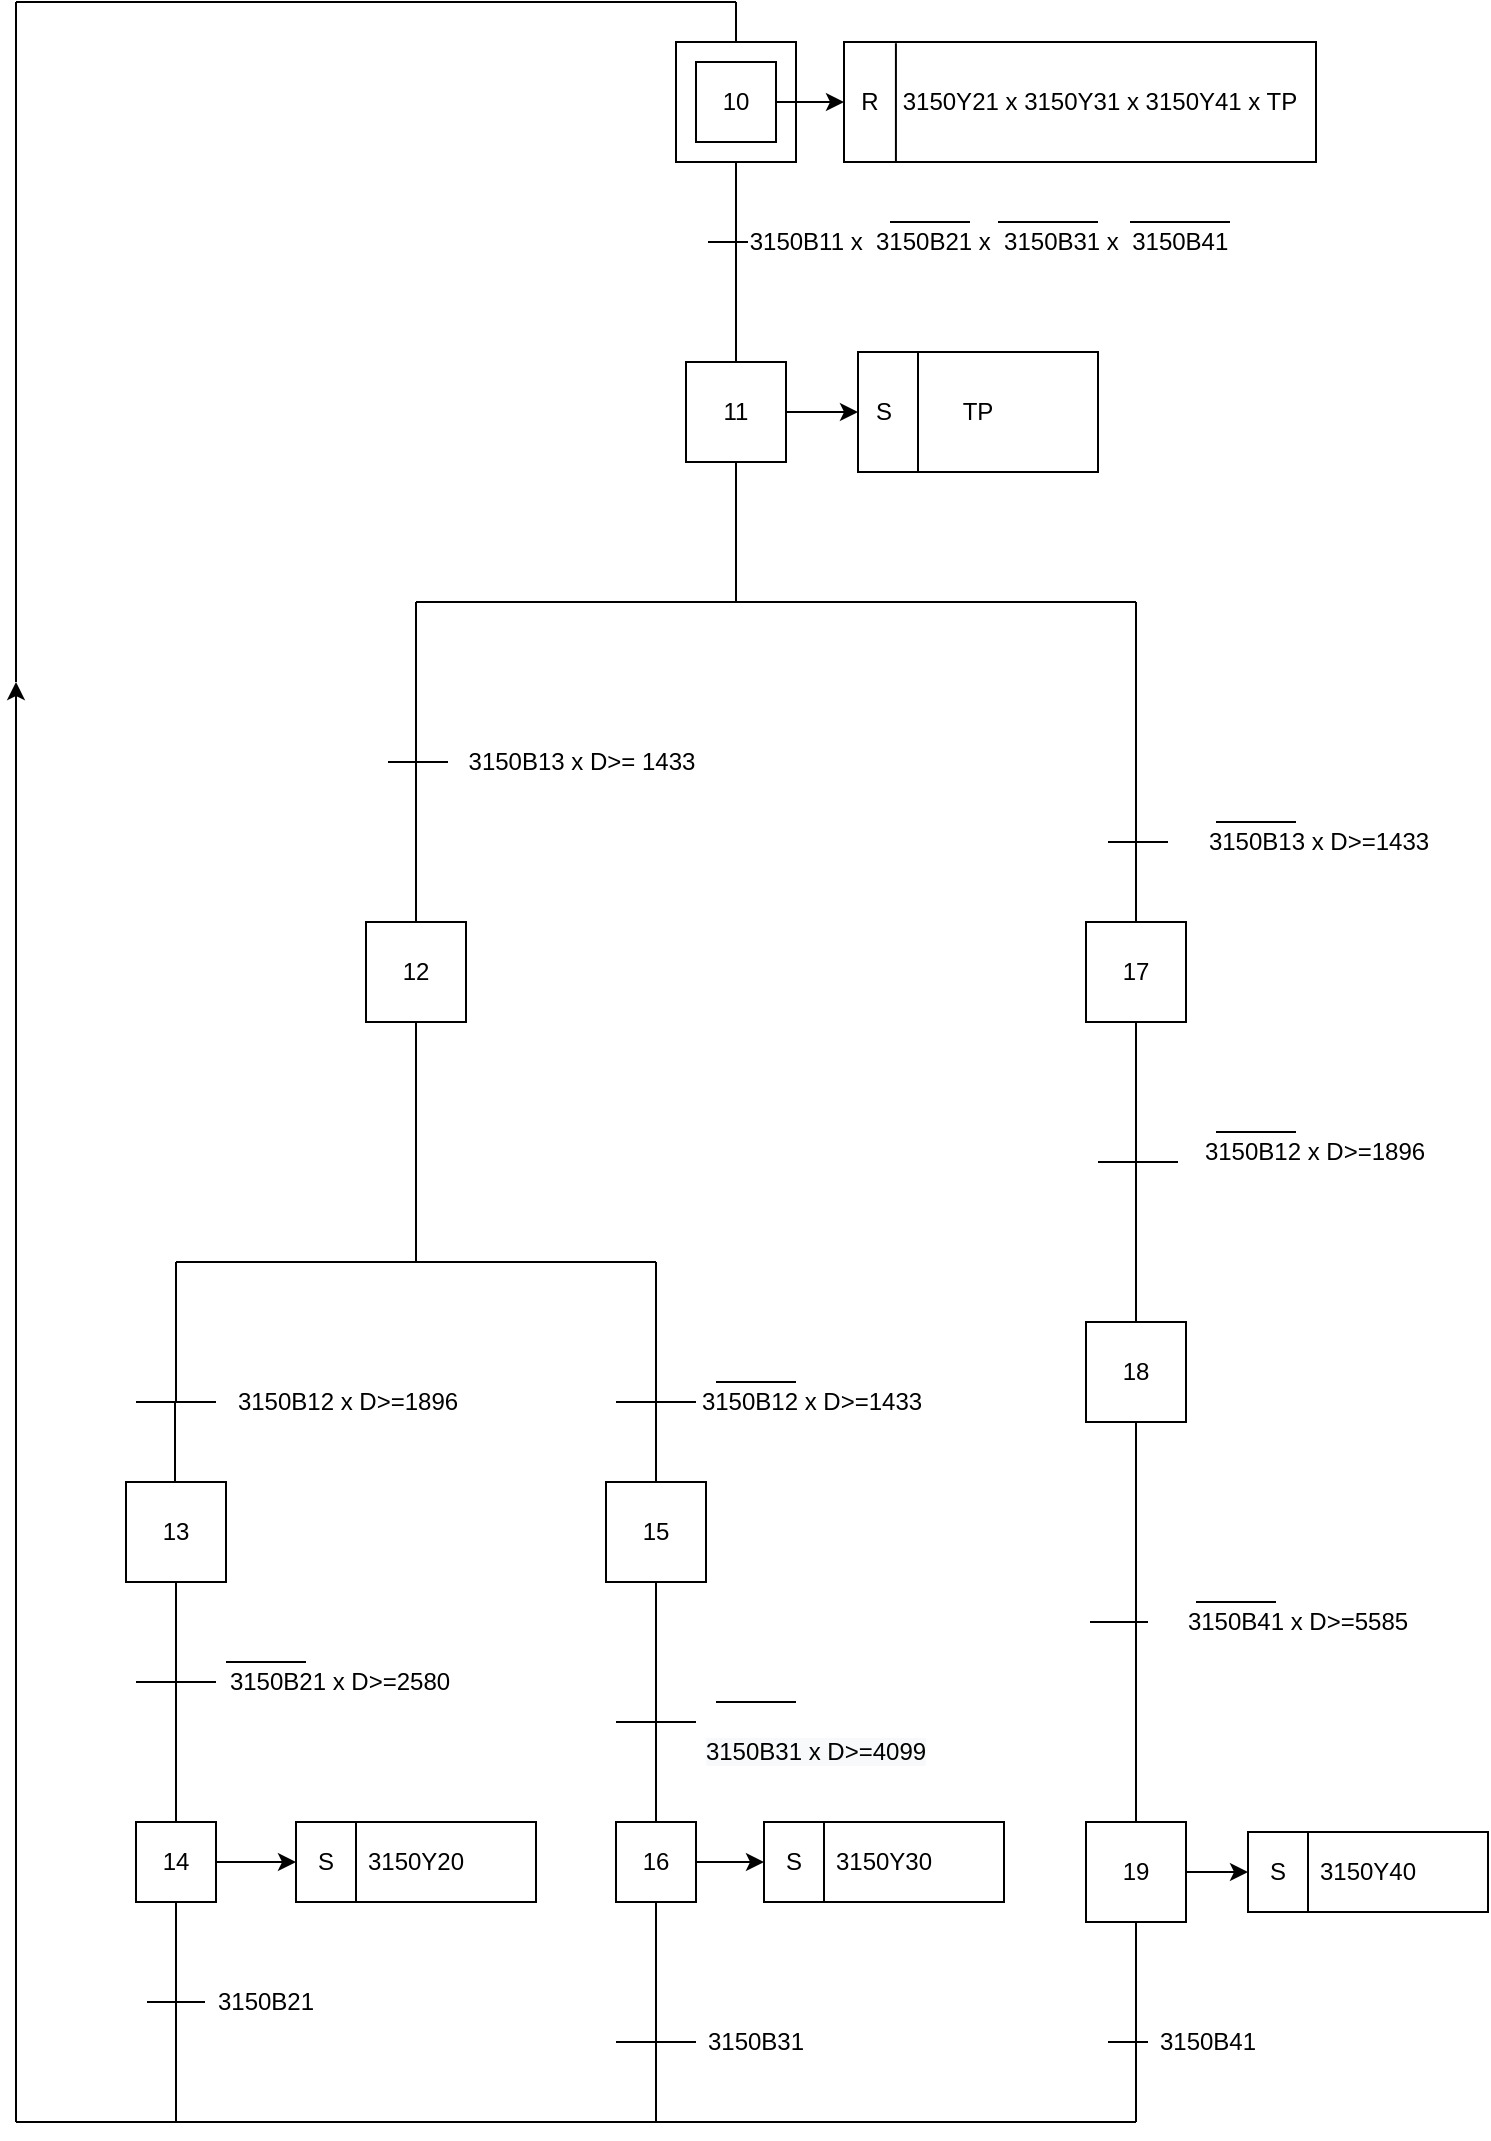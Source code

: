 <mxfile version="14.6.12" type="device"><diagram id="hi1rphZdP7wdOHU4Y8TD" name="Page-1"><mxGraphModel dx="1012" dy="625" grid="1" gridSize="10" guides="1" tooltips="1" connect="1" arrows="1" fold="1" page="1" pageScale="1" pageWidth="827" pageHeight="1169" math="0" shadow="0"><root><mxCell id="0"/><mxCell id="1" parent="0"/><mxCell id="MT0aD-FgPhR3nH1H7cu5-1" value="" style="whiteSpace=wrap;html=1;aspect=fixed;" parent="1" vertex="1"><mxGeometry x="374" y="40" width="60" height="60" as="geometry"/></mxCell><mxCell id="MT0aD-FgPhR3nH1H7cu5-64" value="" style="edgeStyle=orthogonalEdgeStyle;rounded=0;orthogonalLoop=1;jettySize=auto;html=1;" parent="1" source="MT0aD-FgPhR3nH1H7cu5-2" target="MT0aD-FgPhR3nH1H7cu5-63" edge="1"><mxGeometry relative="1" as="geometry"/></mxCell><mxCell id="MT0aD-FgPhR3nH1H7cu5-2" value="10" style="whiteSpace=wrap;html=1;aspect=fixed;" parent="1" vertex="1"><mxGeometry x="384" y="50" width="40" height="40" as="geometry"/></mxCell><mxCell id="MT0aD-FgPhR3nH1H7cu5-3" value="" style="endArrow=none;html=1;exitX=0.5;exitY=0;exitDx=0;exitDy=0;entryX=0.5;entryY=1;entryDx=0;entryDy=0;" parent="1" source="MT0aD-FgPhR3nH1H7cu5-9" edge="1" target="MT0aD-FgPhR3nH1H7cu5-1"><mxGeometry width="50" height="50" relative="1" as="geometry"><mxPoint x="324" y="200" as="sourcePoint"/><mxPoint x="404" y="120" as="targetPoint"/><Array as="points"><mxPoint x="404" y="160"/></Array></mxGeometry></mxCell><mxCell id="MT0aD-FgPhR3nH1H7cu5-4" value="" style="endArrow=none;html=1;" parent="1" edge="1"><mxGeometry width="50" height="50" relative="1" as="geometry"><mxPoint x="390" y="140" as="sourcePoint"/><mxPoint x="410" y="140" as="targetPoint"/><Array as="points"><mxPoint x="399" y="140"/></Array></mxGeometry></mxCell><mxCell id="MT0aD-FgPhR3nH1H7cu5-6" value="" style="endArrow=none;html=1;" parent="1" edge="1"><mxGeometry width="50" height="50" relative="1" as="geometry"><mxPoint x="585" y="130" as="sourcePoint"/><mxPoint x="535" y="130" as="targetPoint"/><Array as="points"><mxPoint x="555" y="130"/></Array></mxGeometry></mxCell><mxCell id="MT0aD-FgPhR3nH1H7cu5-7" value="" style="endArrow=none;html=1;" parent="1" edge="1"><mxGeometry width="50" height="50" relative="1" as="geometry"><mxPoint x="521" y="130" as="sourcePoint"/><mxPoint x="481" y="130" as="targetPoint"/></mxGeometry></mxCell><mxCell id="MT0aD-FgPhR3nH1H7cu5-68" style="edgeStyle=orthogonalEdgeStyle;rounded=0;orthogonalLoop=1;jettySize=auto;html=1;exitX=1;exitY=0.5;exitDx=0;exitDy=0;entryX=0;entryY=0.5;entryDx=0;entryDy=0;" parent="1" source="MT0aD-FgPhR3nH1H7cu5-9" target="MT0aD-FgPhR3nH1H7cu5-67" edge="1"><mxGeometry relative="1" as="geometry"/></mxCell><mxCell id="MT0aD-FgPhR3nH1H7cu5-9" value="11&lt;br&gt;" style="whiteSpace=wrap;html=1;aspect=fixed;" parent="1" vertex="1"><mxGeometry x="379" y="200" width="50" height="50" as="geometry"/></mxCell><mxCell id="MT0aD-FgPhR3nH1H7cu5-10" value="" style="endArrow=none;html=1;entryX=0.5;entryY=1;entryDx=0;entryDy=0;" parent="1" edge="1" target="MT0aD-FgPhR3nH1H7cu5-9"><mxGeometry width="50" height="50" relative="1" as="geometry"><mxPoint x="404" y="320" as="sourcePoint"/><mxPoint x="404" y="280" as="targetPoint"/></mxGeometry></mxCell><mxCell id="MT0aD-FgPhR3nH1H7cu5-13" value="" style="endArrow=none;html=1;" parent="1" edge="1"><mxGeometry width="50" height="50" relative="1" as="geometry"><mxPoint x="244" y="320" as="sourcePoint"/><mxPoint x="484" y="320" as="targetPoint"/></mxGeometry></mxCell><mxCell id="MT0aD-FgPhR3nH1H7cu5-14" value="" style="endArrow=none;html=1;" parent="1" edge="1"><mxGeometry width="50" height="50" relative="1" as="geometry"><mxPoint x="604" y="320" as="sourcePoint"/><mxPoint x="484" y="320" as="targetPoint"/></mxGeometry></mxCell><mxCell id="MT0aD-FgPhR3nH1H7cu5-16" value="" style="endArrow=none;html=1;" parent="1" edge="1"><mxGeometry width="50" height="50" relative="1" as="geometry"><mxPoint x="244" y="440" as="sourcePoint"/><mxPoint x="244" y="320" as="targetPoint"/></mxGeometry></mxCell><mxCell id="MT0aD-FgPhR3nH1H7cu5-17" value="" style="endArrow=none;html=1;" parent="1" edge="1"><mxGeometry width="50" height="50" relative="1" as="geometry"><mxPoint x="230" y="400" as="sourcePoint"/><mxPoint x="260" y="400" as="targetPoint"/><Array as="points"><mxPoint x="244" y="400"/></Array></mxGeometry></mxCell><mxCell id="MT0aD-FgPhR3nH1H7cu5-18" value="12" style="whiteSpace=wrap;html=1;aspect=fixed;" parent="1" vertex="1"><mxGeometry x="219" y="480" width="50" height="50" as="geometry"/></mxCell><mxCell id="MT0aD-FgPhR3nH1H7cu5-19" value="" style="endArrow=none;html=1;" parent="1" edge="1"><mxGeometry width="50" height="50" relative="1" as="geometry"><mxPoint x="244" y="480" as="sourcePoint"/><mxPoint x="244" y="440" as="targetPoint"/></mxGeometry></mxCell><mxCell id="MT0aD-FgPhR3nH1H7cu5-20" value="" style="endArrow=none;html=1;" parent="1" edge="1"><mxGeometry width="50" height="50" relative="1" as="geometry"><mxPoint x="604" y="440" as="sourcePoint"/><mxPoint x="604" y="320" as="targetPoint"/></mxGeometry></mxCell><mxCell id="MT0aD-FgPhR3nH1H7cu5-21" value="" style="endArrow=none;html=1;" parent="1" edge="1"><mxGeometry width="50" height="50" relative="1" as="geometry"><mxPoint x="590" y="440" as="sourcePoint"/><mxPoint x="620" y="440" as="targetPoint"/></mxGeometry></mxCell><mxCell id="MT0aD-FgPhR3nH1H7cu5-24" value="" style="endArrow=none;html=1;" parent="1" edge="1"><mxGeometry width="50" height="50" relative="1" as="geometry"><mxPoint x="604" y="480" as="sourcePoint"/><mxPoint x="604" y="410" as="targetPoint"/></mxGeometry></mxCell><mxCell id="MT0aD-FgPhR3nH1H7cu5-26" value="" style="endArrow=none;html=1;" parent="1" edge="1"><mxGeometry width="50" height="50" relative="1" as="geometry"><mxPoint x="651" y="130" as="sourcePoint"/><mxPoint x="601" y="130" as="targetPoint"/><Array as="points"><mxPoint x="621" y="130"/></Array></mxGeometry></mxCell><mxCell id="MT0aD-FgPhR3nH1H7cu5-27" value="" style="endArrow=none;html=1;entryX=0.5;entryY=1;entryDx=0;entryDy=0;" parent="1" target="MT0aD-FgPhR3nH1H7cu5-18" edge="1"><mxGeometry width="50" height="50" relative="1" as="geometry"><mxPoint x="244" y="650" as="sourcePoint"/><mxPoint x="574" y="740" as="targetPoint"/></mxGeometry></mxCell><mxCell id="MT0aD-FgPhR3nH1H7cu5-29" value="" style="endArrow=none;html=1;" parent="1" edge="1"><mxGeometry width="50" height="50" relative="1" as="geometry"><mxPoint x="124" y="650" as="sourcePoint"/><mxPoint x="364" y="650" as="targetPoint"/></mxGeometry></mxCell><mxCell id="MT0aD-FgPhR3nH1H7cu5-30" value="" style="endArrow=none;html=1;" parent="1" edge="1"><mxGeometry width="50" height="50" relative="1" as="geometry"><mxPoint x="124" y="720" as="sourcePoint"/><mxPoint x="124" y="650" as="targetPoint"/></mxGeometry></mxCell><mxCell id="MT0aD-FgPhR3nH1H7cu5-31" value="" style="endArrow=none;html=1;" parent="1" edge="1"><mxGeometry width="50" height="50" relative="1" as="geometry"><mxPoint x="104" y="720" as="sourcePoint"/><mxPoint x="144" y="720" as="targetPoint"/></mxGeometry></mxCell><mxCell id="MT0aD-FgPhR3nH1H7cu5-32" value="" style="endArrow=none;html=1;" parent="1" edge="1"><mxGeometry width="50" height="50" relative="1" as="geometry"><mxPoint x="123.5" y="760" as="sourcePoint"/><mxPoint x="123.5" y="720" as="targetPoint"/></mxGeometry></mxCell><mxCell id="MT0aD-FgPhR3nH1H7cu5-33" value="13" style="whiteSpace=wrap;html=1;aspect=fixed;" parent="1" vertex="1"><mxGeometry x="99" y="760" width="50" height="50" as="geometry"/></mxCell><mxCell id="MT0aD-FgPhR3nH1H7cu5-34" value="" style="endArrow=none;html=1;" parent="1" edge="1"><mxGeometry width="50" height="50" relative="1" as="geometry"><mxPoint x="364" y="760" as="sourcePoint"/><mxPoint x="364" y="650" as="targetPoint"/></mxGeometry></mxCell><mxCell id="MT0aD-FgPhR3nH1H7cu5-35" value="" style="endArrow=none;html=1;" parent="1" edge="1"><mxGeometry width="50" height="50" relative="1" as="geometry"><mxPoint x="344" y="720" as="sourcePoint"/><mxPoint x="384" y="720" as="targetPoint"/></mxGeometry></mxCell><mxCell id="MT0aD-FgPhR3nH1H7cu5-36" value="15" style="whiteSpace=wrap;html=1;aspect=fixed;" parent="1" vertex="1"><mxGeometry x="339" y="760" width="50" height="50" as="geometry"/></mxCell><mxCell id="MT0aD-FgPhR3nH1H7cu5-37" value="" style="endArrow=none;html=1;entryX=0.5;entryY=1;entryDx=0;entryDy=0;" parent="1" target="MT0aD-FgPhR3nH1H7cu5-33" edge="1"><mxGeometry width="50" height="50" relative="1" as="geometry"><mxPoint x="124" y="930" as="sourcePoint"/><mxPoint x="574" y="980" as="targetPoint"/></mxGeometry></mxCell><mxCell id="MT0aD-FgPhR3nH1H7cu5-38" value="" style="endArrow=none;html=1;" parent="1" edge="1"><mxGeometry width="50" height="50" relative="1" as="geometry"><mxPoint x="104" y="860" as="sourcePoint"/><mxPoint x="144" y="860" as="targetPoint"/></mxGeometry></mxCell><mxCell id="MT0aD-FgPhR3nH1H7cu5-39" value="" style="endArrow=none;html=1;entryX=0.5;entryY=1;entryDx=0;entryDy=0;" parent="1" target="MT0aD-FgPhR3nH1H7cu5-36" edge="1"><mxGeometry width="50" height="50" relative="1" as="geometry"><mxPoint x="364" y="930" as="sourcePoint"/><mxPoint x="574" y="940" as="targetPoint"/></mxGeometry></mxCell><mxCell id="MT0aD-FgPhR3nH1H7cu5-40" value="" style="endArrow=none;html=1;" parent="1" edge="1"><mxGeometry width="50" height="50" relative="1" as="geometry"><mxPoint x="344" y="880" as="sourcePoint"/><mxPoint x="384" y="880" as="targetPoint"/></mxGeometry></mxCell><mxCell id="MT0aD-FgPhR3nH1H7cu5-79" style="edgeStyle=orthogonalEdgeStyle;rounded=0;orthogonalLoop=1;jettySize=auto;html=1;exitX=1;exitY=0.5;exitDx=0;exitDy=0;entryX=0;entryY=0.5;entryDx=0;entryDy=0;" parent="1" source="MT0aD-FgPhR3nH1H7cu5-41" target="MT0aD-FgPhR3nH1H7cu5-78" edge="1"><mxGeometry relative="1" as="geometry"/></mxCell><mxCell id="MT0aD-FgPhR3nH1H7cu5-41" value="14" style="whiteSpace=wrap;html=1;aspect=fixed;" parent="1" vertex="1"><mxGeometry x="104" y="930" width="40" height="40" as="geometry"/></mxCell><mxCell id="MT0aD-FgPhR3nH1H7cu5-84" style="edgeStyle=orthogonalEdgeStyle;rounded=0;orthogonalLoop=1;jettySize=auto;html=1;exitX=1;exitY=0.5;exitDx=0;exitDy=0;entryX=0;entryY=0.5;entryDx=0;entryDy=0;" parent="1" source="MT0aD-FgPhR3nH1H7cu5-42" target="MT0aD-FgPhR3nH1H7cu5-83" edge="1"><mxGeometry relative="1" as="geometry"/></mxCell><mxCell id="MT0aD-FgPhR3nH1H7cu5-42" value="16" style="whiteSpace=wrap;html=1;aspect=fixed;" parent="1" vertex="1"><mxGeometry x="344" y="930" width="40" height="40" as="geometry"/></mxCell><mxCell id="MT0aD-FgPhR3nH1H7cu5-43" value="" style="endArrow=none;html=1;entryX=0.5;entryY=1;entryDx=0;entryDy=0;" parent="1" target="MT0aD-FgPhR3nH1H7cu5-41" edge="1"><mxGeometry width="50" height="50" relative="1" as="geometry"><mxPoint x="124" y="1080" as="sourcePoint"/><mxPoint x="144" y="1060" as="targetPoint"/></mxGeometry></mxCell><mxCell id="MT0aD-FgPhR3nH1H7cu5-44" value="" style="endArrow=none;html=1;entryX=0.5;entryY=1;entryDx=0;entryDy=0;" parent="1" target="MT0aD-FgPhR3nH1H7cu5-42" edge="1"><mxGeometry width="50" height="50" relative="1" as="geometry"><mxPoint x="364" y="1080" as="sourcePoint"/><mxPoint x="389" y="1030" as="targetPoint"/></mxGeometry></mxCell><mxCell id="MT0aD-FgPhR3nH1H7cu5-45" value="" style="endArrow=none;html=1;" parent="1" edge="1"><mxGeometry width="50" height="50" relative="1" as="geometry"><mxPoint x="109.5" y="1020" as="sourcePoint"/><mxPoint x="138.5" y="1020" as="targetPoint"/></mxGeometry></mxCell><mxCell id="MT0aD-FgPhR3nH1H7cu5-46" value="17" style="whiteSpace=wrap;html=1;aspect=fixed;" parent="1" vertex="1"><mxGeometry x="579" y="480" width="50" height="50" as="geometry"/></mxCell><mxCell id="MT0aD-FgPhR3nH1H7cu5-47" value="" style="endArrow=none;html=1;entryX=0.5;entryY=1;entryDx=0;entryDy=0;exitX=0.5;exitY=0;exitDx=0;exitDy=0;" parent="1" source="MT0aD-FgPhR3nH1H7cu5-49" target="MT0aD-FgPhR3nH1H7cu5-46" edge="1"><mxGeometry width="50" height="50" relative="1" as="geometry"><mxPoint x="604" y="680" as="sourcePoint"/><mxPoint x="574" y="620" as="targetPoint"/></mxGeometry></mxCell><mxCell id="MT0aD-FgPhR3nH1H7cu5-48" value="" style="endArrow=none;html=1;" parent="1" edge="1"><mxGeometry width="50" height="50" relative="1" as="geometry"><mxPoint x="585" y="600" as="sourcePoint"/><mxPoint x="625" y="600" as="targetPoint"/></mxGeometry></mxCell><mxCell id="MT0aD-FgPhR3nH1H7cu5-49" value="18" style="whiteSpace=wrap;html=1;aspect=fixed;" parent="1" vertex="1"><mxGeometry x="579" y="680" width="50" height="50" as="geometry"/></mxCell><mxCell id="MT0aD-FgPhR3nH1H7cu5-50" value="" style="endArrow=none;html=1;entryX=0.5;entryY=1;entryDx=0;entryDy=0;" parent="1" target="MT0aD-FgPhR3nH1H7cu5-49" edge="1"><mxGeometry width="50" height="50" relative="1" as="geometry"><mxPoint x="604" y="930" as="sourcePoint"/><mxPoint x="574" y="940" as="targetPoint"/></mxGeometry></mxCell><mxCell id="MT0aD-FgPhR3nH1H7cu5-51" value="" style="endArrow=none;html=1;" parent="1" edge="1"><mxGeometry width="50" height="50" relative="1" as="geometry"><mxPoint x="581" y="830" as="sourcePoint"/><mxPoint x="610" y="830" as="targetPoint"/></mxGeometry></mxCell><mxCell id="MT0aD-FgPhR3nH1H7cu5-93" value="" style="edgeStyle=orthogonalEdgeStyle;rounded=0;orthogonalLoop=1;jettySize=auto;html=1;" parent="1" source="MT0aD-FgPhR3nH1H7cu5-52" target="MT0aD-FgPhR3nH1H7cu5-91" edge="1"><mxGeometry relative="1" as="geometry"/></mxCell><mxCell id="MT0aD-FgPhR3nH1H7cu5-52" value="19" style="whiteSpace=wrap;html=1;aspect=fixed;" parent="1" vertex="1"><mxGeometry x="579" y="930" width="50" height="50" as="geometry"/></mxCell><mxCell id="MT0aD-FgPhR3nH1H7cu5-53" value="" style="endArrow=none;html=1;" parent="1" edge="1"><mxGeometry width="50" height="50" relative="1" as="geometry"><mxPoint x="344" y="1040" as="sourcePoint"/><mxPoint x="384" y="1040" as="targetPoint"/><Array as="points"><mxPoint x="364" y="1040"/></Array></mxGeometry></mxCell><mxCell id="MT0aD-FgPhR3nH1H7cu5-54" value="" style="endArrow=none;html=1;entryX=0.5;entryY=1;entryDx=0;entryDy=0;" parent="1" edge="1" target="MT0aD-FgPhR3nH1H7cu5-52"><mxGeometry width="50" height="50" relative="1" as="geometry"><mxPoint x="604" y="1080" as="sourcePoint"/><mxPoint x="604" y="1010" as="targetPoint"/></mxGeometry></mxCell><mxCell id="MT0aD-FgPhR3nH1H7cu5-55" value="" style="endArrow=none;html=1;" parent="1" edge="1"><mxGeometry width="50" height="50" relative="1" as="geometry"><mxPoint x="590" y="1040" as="sourcePoint"/><mxPoint x="610" y="1040" as="targetPoint"/></mxGeometry></mxCell><mxCell id="MT0aD-FgPhR3nH1H7cu5-57" value="" style="endArrow=none;html=1;" parent="1" edge="1"><mxGeometry width="50" height="50" relative="1" as="geometry"><mxPoint x="44" y="1080" as="sourcePoint"/><mxPoint x="604" y="1080" as="targetPoint"/></mxGeometry></mxCell><mxCell id="MT0aD-FgPhR3nH1H7cu5-58" value="" style="endArrow=classic;html=1;" parent="1" edge="1"><mxGeometry width="50" height="50" relative="1" as="geometry"><mxPoint x="44" y="1080" as="sourcePoint"/><mxPoint x="44" y="360" as="targetPoint"/></mxGeometry></mxCell><mxCell id="MT0aD-FgPhR3nH1H7cu5-59" value="" style="endArrow=none;html=1;" parent="1" edge="1"><mxGeometry width="50" height="50" relative="1" as="geometry"><mxPoint x="44" y="360" as="sourcePoint"/><mxPoint x="44" y="20" as="targetPoint"/></mxGeometry></mxCell><mxCell id="MT0aD-FgPhR3nH1H7cu5-60" value="" style="endArrow=none;html=1;" parent="1" edge="1"><mxGeometry width="50" height="50" relative="1" as="geometry"><mxPoint x="44" y="20" as="sourcePoint"/><mxPoint x="404" y="20" as="targetPoint"/></mxGeometry></mxCell><mxCell id="MT0aD-FgPhR3nH1H7cu5-61" value="" style="endArrow=none;html=1;exitX=0.5;exitY=0;exitDx=0;exitDy=0;" parent="1" source="MT0aD-FgPhR3nH1H7cu5-1" edge="1"><mxGeometry width="50" height="50" relative="1" as="geometry"><mxPoint x="564" y="110" as="sourcePoint"/><mxPoint x="404" y="20" as="targetPoint"/></mxGeometry></mxCell><mxCell id="MT0aD-FgPhR3nH1H7cu5-63" value="&amp;nbsp; &amp;nbsp; &amp;nbsp; 3150Y21 x 3150Y31 x 3150Y41 x TP" style="rounded=0;whiteSpace=wrap;html=1;" parent="1" vertex="1"><mxGeometry x="458" y="40" width="236" height="60" as="geometry"/></mxCell><mxCell id="MT0aD-FgPhR3nH1H7cu5-65" value="" style="endArrow=none;html=1;entryX=0.11;entryY=0.01;entryDx=0;entryDy=0;entryPerimeter=0;exitX=0.11;exitY=1;exitDx=0;exitDy=0;exitPerimeter=0;" parent="1" source="MT0aD-FgPhR3nH1H7cu5-63" target="MT0aD-FgPhR3nH1H7cu5-63" edge="1"><mxGeometry width="50" height="50" relative="1" as="geometry"><mxPoint x="694" y="110" as="sourcePoint"/><mxPoint x="744" y="60" as="targetPoint"/></mxGeometry></mxCell><mxCell id="MT0aD-FgPhR3nH1H7cu5-66" value="R" style="text;html=1;strokeColor=none;fillColor=none;align=center;verticalAlign=middle;whiteSpace=wrap;rounded=0;" parent="1" vertex="1"><mxGeometry x="458" y="40" width="26" height="60" as="geometry"/></mxCell><mxCell id="MT0aD-FgPhR3nH1H7cu5-67" value="TP" style="rounded=0;whiteSpace=wrap;html=1;" parent="1" vertex="1"><mxGeometry x="465" y="195" width="120" height="60" as="geometry"/></mxCell><mxCell id="MT0aD-FgPhR3nH1H7cu5-69" value="" style="endArrow=none;html=1;entryX=0.25;entryY=0;entryDx=0;entryDy=0;exitX=0.25;exitY=1;exitDx=0;exitDy=0;" parent="1" source="MT0aD-FgPhR3nH1H7cu5-67" target="MT0aD-FgPhR3nH1H7cu5-67" edge="1"><mxGeometry width="50" height="50" relative="1" as="geometry"><mxPoint x="611" y="255" as="sourcePoint"/><mxPoint x="661" y="205" as="targetPoint"/></mxGeometry></mxCell><mxCell id="MT0aD-FgPhR3nH1H7cu5-70" value="S" style="text;html=1;strokeColor=none;fillColor=none;align=center;verticalAlign=middle;whiteSpace=wrap;rounded=0;" parent="1" vertex="1"><mxGeometry x="458" y="195" width="40" height="60" as="geometry"/></mxCell><mxCell id="MT0aD-FgPhR3nH1H7cu5-75" value="" style="endArrow=none;html=1;" parent="1" edge="1"><mxGeometry width="50" height="50" relative="1" as="geometry"><mxPoint x="644" y="430" as="sourcePoint"/><mxPoint x="684" y="430" as="targetPoint"/></mxGeometry></mxCell><mxCell id="MT0aD-FgPhR3nH1H7cu5-78" value="3150Y20" style="rounded=0;whiteSpace=wrap;html=1;" parent="1" vertex="1"><mxGeometry x="184" y="930" width="120" height="40" as="geometry"/></mxCell><mxCell id="MT0aD-FgPhR3nH1H7cu5-80" value="" style="endArrow=none;html=1;entryX=0.25;entryY=0;entryDx=0;entryDy=0;" parent="1" target="MT0aD-FgPhR3nH1H7cu5-78" edge="1"><mxGeometry width="50" height="50" relative="1" as="geometry"><mxPoint x="214" y="970" as="sourcePoint"/><mxPoint x="264" y="990" as="targetPoint"/></mxGeometry></mxCell><mxCell id="MT0aD-FgPhR3nH1H7cu5-81" value="S" style="text;html=1;strokeColor=none;fillColor=none;align=center;verticalAlign=middle;whiteSpace=wrap;rounded=0;" parent="1" vertex="1"><mxGeometry x="184" y="930" width="30" height="40" as="geometry"/></mxCell><mxCell id="MT0aD-FgPhR3nH1H7cu5-83" value="3150Y30" style="rounded=0;whiteSpace=wrap;html=1;" parent="1" vertex="1"><mxGeometry x="418" y="930" width="120" height="40" as="geometry"/></mxCell><mxCell id="MT0aD-FgPhR3nH1H7cu5-85" value="" style="endArrow=none;html=1;entryX=0.25;entryY=0;entryDx=0;entryDy=0;exitX=0.25;exitY=1;exitDx=0;exitDy=0;" parent="1" source="MT0aD-FgPhR3nH1H7cu5-83" target="MT0aD-FgPhR3nH1H7cu5-83" edge="1"><mxGeometry width="50" height="50" relative="1" as="geometry"><mxPoint x="438" y="1040" as="sourcePoint"/><mxPoint x="488" y="990" as="targetPoint"/></mxGeometry></mxCell><mxCell id="MT0aD-FgPhR3nH1H7cu5-86" value="S" style="text;html=1;strokeColor=none;fillColor=none;align=center;verticalAlign=middle;whiteSpace=wrap;rounded=0;" parent="1" vertex="1"><mxGeometry x="418" y="930" width="30" height="40" as="geometry"/></mxCell><mxCell id="MT0aD-FgPhR3nH1H7cu5-91" value="3150Y40" style="rounded=0;whiteSpace=wrap;html=1;" parent="1" vertex="1"><mxGeometry x="660" y="935" width="120" height="40" as="geometry"/></mxCell><mxCell id="MT0aD-FgPhR3nH1H7cu5-92" value="" style="endArrow=none;html=1;entryX=0.25;entryY=0;entryDx=0;entryDy=0;exitX=0.25;exitY=1;exitDx=0;exitDy=0;" parent="1" source="MT0aD-FgPhR3nH1H7cu5-91" target="MT0aD-FgPhR3nH1H7cu5-91" edge="1"><mxGeometry width="50" height="50" relative="1" as="geometry"><mxPoint x="700" y="1075" as="sourcePoint"/><mxPoint x="750" y="1025" as="targetPoint"/></mxGeometry></mxCell><mxCell id="MT0aD-FgPhR3nH1H7cu5-94" value="S" style="text;html=1;strokeColor=none;fillColor=none;align=center;verticalAlign=middle;whiteSpace=wrap;rounded=0;" parent="1" vertex="1"><mxGeometry x="660" y="935" width="30" height="40" as="geometry"/></mxCell><mxCell id="MT0aD-FgPhR3nH1H7cu5-96" value="" style="endArrow=none;html=1;" parent="1" edge="1"><mxGeometry width="50" height="50" relative="1" as="geometry"><mxPoint x="394" y="710" as="sourcePoint"/><mxPoint x="434" y="710" as="targetPoint"/><Array as="points"><mxPoint x="404" y="710"/></Array></mxGeometry></mxCell><mxCell id="MT0aD-FgPhR3nH1H7cu5-97" value="" style="endArrow=none;html=1;" parent="1" edge="1"><mxGeometry width="50" height="50" relative="1" as="geometry"><mxPoint x="149" y="850" as="sourcePoint"/><mxPoint x="189" y="850" as="targetPoint"/><Array as="points"><mxPoint x="159" y="850"/></Array></mxGeometry></mxCell><mxCell id="MT0aD-FgPhR3nH1H7cu5-98" value="" style="endArrow=none;html=1;" parent="1" edge="1"><mxGeometry width="50" height="50" relative="1" as="geometry"><mxPoint x="394" y="870" as="sourcePoint"/><mxPoint x="434" y="870" as="targetPoint"/><Array as="points"><mxPoint x="404" y="870"/></Array></mxGeometry></mxCell><mxCell id="MT0aD-FgPhR3nH1H7cu5-101" value="" style="endArrow=none;html=1;" parent="1" edge="1"><mxGeometry width="50" height="50" relative="1" as="geometry"><mxPoint x="644" y="585" as="sourcePoint"/><mxPoint x="684" y="585" as="targetPoint"/></mxGeometry></mxCell><mxCell id="MT0aD-FgPhR3nH1H7cu5-102" value="" style="endArrow=none;html=1;" parent="1" edge="1"><mxGeometry width="50" height="50" relative="1" as="geometry"><mxPoint x="634" y="820" as="sourcePoint"/><mxPoint x="674" y="820" as="targetPoint"/></mxGeometry></mxCell><mxCell id="lUyYLgq71sWd9g_OerR0-1" value="3150B11 x&amp;nbsp; 3150B21 x&amp;nbsp; 3150B31 x&amp;nbsp; 3150B41" style="text;html=1;strokeColor=none;fillColor=none;align=center;verticalAlign=middle;whiteSpace=wrap;rounded=0;" vertex="1" parent="1"><mxGeometry x="390" y="130" width="281" height="20" as="geometry"/></mxCell><mxCell id="lUyYLgq71sWd9g_OerR0-2" value="3150B13 x D&amp;gt;= 1433" style="text;html=1;strokeColor=none;fillColor=none;align=center;verticalAlign=middle;whiteSpace=wrap;rounded=0;" vertex="1" parent="1"><mxGeometry x="264" y="390" width="126" height="20" as="geometry"/></mxCell><mxCell id="lUyYLgq71sWd9g_OerR0-3" value="3150B13 x D&amp;gt;=1433" style="text;html=1;strokeColor=none;fillColor=none;align=center;verticalAlign=middle;whiteSpace=wrap;rounded=0;" vertex="1" parent="1"><mxGeometry x="631" y="430" width="129" height="20" as="geometry"/></mxCell><mxCell id="lUyYLgq71sWd9g_OerR0-4" value="3150B12 x D&amp;gt;=1896" style="text;html=1;strokeColor=none;fillColor=none;align=center;verticalAlign=middle;whiteSpace=wrap;rounded=0;" vertex="1" parent="1"><mxGeometry x="624" y="585" width="139" height="20" as="geometry"/></mxCell><mxCell id="lUyYLgq71sWd9g_OerR0-5" value="3150B41 x D&amp;gt;=5585" style="text;html=1;strokeColor=none;fillColor=none;align=center;verticalAlign=middle;whiteSpace=wrap;rounded=0;" vertex="1" parent="1"><mxGeometry x="620" y="820" width="130" height="20" as="geometry"/></mxCell><mxCell id="lUyYLgq71sWd9g_OerR0-6" value="3150B41" style="text;html=1;strokeColor=none;fillColor=none;align=center;verticalAlign=middle;whiteSpace=wrap;rounded=0;" vertex="1" parent="1"><mxGeometry x="620" y="1030" width="40" height="20" as="geometry"/></mxCell><mxCell id="lUyYLgq71sWd9g_OerR0-7" value="3150B12 x D&amp;gt;=1433" style="text;html=1;strokeColor=none;fillColor=none;align=center;verticalAlign=middle;whiteSpace=wrap;rounded=0;" vertex="1" parent="1"><mxGeometry x="384" y="710" width="116" height="20" as="geometry"/></mxCell><mxCell id="lUyYLgq71sWd9g_OerR0-8" value="&lt;br&gt;&lt;br&gt;&lt;span style=&quot;color: rgb(0 , 0 , 0) ; font-family: &amp;#34;helvetica&amp;#34; ; font-size: 12px ; font-style: normal ; font-weight: 400 ; letter-spacing: normal ; text-align: center ; text-indent: 0px ; text-transform: none ; word-spacing: 0px ; background-color: rgb(248 , 249 , 250) ; display: inline ; float: none&quot;&gt;3150B31 x D&amp;gt;=4099&lt;/span&gt;&lt;br&gt;" style="text;html=1;strokeColor=none;fillColor=none;align=center;verticalAlign=middle;whiteSpace=wrap;rounded=0;" vertex="1" parent="1"><mxGeometry x="384" y="870" width="120" height="20" as="geometry"/></mxCell><mxCell id="lUyYLgq71sWd9g_OerR0-11" value="3150B31" style="text;html=1;strokeColor=none;fillColor=none;align=center;verticalAlign=middle;whiteSpace=wrap;rounded=0;" vertex="1" parent="1"><mxGeometry x="394" y="1030" width="40" height="20" as="geometry"/></mxCell><mxCell id="lUyYLgq71sWd9g_OerR0-12" value="3150B12 x D&amp;gt;=1896" style="text;html=1;strokeColor=none;fillColor=none;align=center;verticalAlign=middle;whiteSpace=wrap;rounded=0;" vertex="1" parent="1"><mxGeometry x="150" y="710" width="120" height="20" as="geometry"/></mxCell><mxCell id="lUyYLgq71sWd9g_OerR0-13" value="3150B21 x D&amp;gt;=2580" style="text;html=1;strokeColor=none;fillColor=none;align=center;verticalAlign=middle;whiteSpace=wrap;rounded=0;" vertex="1" parent="1"><mxGeometry x="143" y="850" width="126" height="20" as="geometry"/></mxCell><mxCell id="lUyYLgq71sWd9g_OerR0-14" value="3150B21" style="text;html=1;strokeColor=none;fillColor=none;align=center;verticalAlign=middle;whiteSpace=wrap;rounded=0;" vertex="1" parent="1"><mxGeometry x="149" y="1010" width="40" height="20" as="geometry"/></mxCell></root></mxGraphModel></diagram></mxfile>